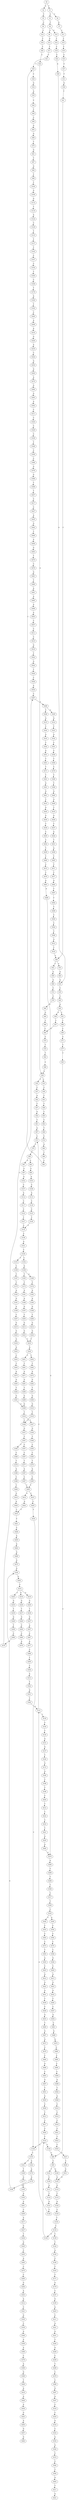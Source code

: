 strict digraph  {
	S0 -> S1 [ label = T ];
	S0 -> S2 [ label = G ];
	S1 -> S3 [ label = C ];
	S1 -> S4 [ label = T ];
	S2 -> S5 [ label = T ];
	S3 -> S6 [ label = T ];
	S4 -> S7 [ label = A ];
	S5 -> S8 [ label = C ];
	S6 -> S9 [ label = C ];
	S6 -> S10 [ label = G ];
	S7 -> S11 [ label = C ];
	S8 -> S12 [ label = C ];
	S9 -> S13 [ label = A ];
	S10 -> S14 [ label = T ];
	S11 -> S15 [ label = T ];
	S12 -> S16 [ label = T ];
	S13 -> S17 [ label = T ];
	S14 -> S18 [ label = C ];
	S15 -> S19 [ label = T ];
	S16 -> S20 [ label = T ];
	S17 -> S21 [ label = C ];
	S18 -> S22 [ label = C ];
	S19 -> S23 [ label = C ];
	S20 -> S24 [ label = C ];
	S21 -> S25 [ label = T ];
	S22 -> S26 [ label = A ];
	S23 -> S27 [ label = C ];
	S24 -> S28 [ label = A ];
	S25 -> S29 [ label = C ];
	S26 -> S30 [ label = A ];
	S27 -> S31 [ label = T ];
	S28 -> S32 [ label = T ];
	S28 -> S33 [ label = C ];
	S29 -> S34 [ label = G ];
	S30 -> S35 [ label = C ];
	S31 -> S36 [ label = G ];
	S32 -> S37 [ label = C ];
	S33 -> S38 [ label = C ];
	S34 -> S39 [ label = A ];
	S35 -> S40 [ label = C ];
	S36 -> S41 [ label = T ];
	S37 -> S42 [ label = A ];
	S38 -> S43 [ label = T ];
	S39 -> S44 [ label = C ];
	S40 -> S45 [ label = A ];
	S41 -> S46 [ label = C ];
	S42 -> S47 [ label = T ];
	S43 -> S48 [ label = T ];
	S44 -> S49 [ label = T ];
	S45 -> S50 [ label = G ];
	S45 -> S51 [ label = C ];
	S46 -> S52 [ label = T ];
	S46 -> S53 [ label = C ];
	S47 -> S54 [ label = G ];
	S48 -> S55 [ label = T ];
	S49 -> S56 [ label = C ];
	S50 -> S57 [ label = T ];
	S51 -> S58 [ label = T ];
	S52 -> S59 [ label = A ];
	S53 -> S60 [ label = A ];
	S54 -> S61 [ label = T ];
	S55 -> S62 [ label = C ];
	S56 -> S63 [ label = G ];
	S57 -> S64 [ label = C ];
	S58 -> S65 [ label = C ];
	S59 -> S66 [ label = A ];
	S60 -> S30 [ label = A ];
	S61 -> S67 [ label = A ];
	S62 -> S68 [ label = T ];
	S63 -> S69 [ label = G ];
	S64 -> S70 [ label = C ];
	S65 -> S71 [ label = C ];
	S66 -> S72 [ label = C ];
	S67 -> S73 [ label = C ];
	S68 -> S74 [ label = C ];
	S69 -> S75 [ label = T ];
	S70 -> S76 [ label = T ];
	S71 -> S77 [ label = T ];
	S72 -> S78 [ label = C ];
	S73 -> S79 [ label = C ];
	S74 -> S80 [ label = A ];
	S75 -> S81 [ label = G ];
	S76 -> S82 [ label = T ];
	S77 -> S83 [ label = T ];
	S78 -> S84 [ label = A ];
	S79 -> S85 [ label = C ];
	S80 -> S86 [ label = T ];
	S81 -> S87 [ label = T ];
	S82 -> S88 [ label = C ];
	S83 -> S89 [ label = C ];
	S84 -> S90 [ label = G ];
	S85 -> S91 [ label = G ];
	S85 -> S92 [ label = C ];
	S86 -> S93 [ label = C ];
	S87 -> S94 [ label = G ];
	S88 -> S28 [ label = A ];
	S89 -> S95 [ label = C ];
	S90 -> S96 [ label = T ];
	S91 -> S97 [ label = C ];
	S92 -> S98 [ label = C ];
	S93 -> S25 [ label = T ];
	S94 -> S99 [ label = T ];
	S95 -> S100 [ label = G ];
	S95 -> S101 [ label = T ];
	S96 -> S64 [ label = C ];
	S97 -> S102 [ label = A ];
	S98 -> S103 [ label = A ];
	S99 -> S104 [ label = T ];
	S100 -> S105 [ label = G ];
	S101 -> S106 [ label = C ];
	S102 -> S107 [ label = C ];
	S103 -> S108 [ label = C ];
	S104 -> S109 [ label = G ];
	S105 -> S110 [ label = G ];
	S106 -> S111 [ label = A ];
	S107 -> S112 [ label = A ];
	S108 -> S113 [ label = A ];
	S109 -> S114 [ label = G ];
	S110 -> S115 [ label = T ];
	S111 -> S116 [ label = T ];
	S112 -> S117 [ label = C ];
	S113 -> S118 [ label = C ];
	S114 -> S119 [ label = T ];
	S115 -> S120 [ label = A ];
	S116 -> S121 [ label = G ];
	S117 -> S122 [ label = C ];
	S118 -> S123 [ label = C ];
	S119 -> S124 [ label = A ];
	S120 -> S125 [ label = C ];
	S121 -> S126 [ label = T ];
	S122 -> S127 [ label = T ];
	S123 -> S128 [ label = T ];
	S124 -> S129 [ label = C ];
	S125 -> S130 [ label = T ];
	S126 -> S131 [ label = A ];
	S127 -> S132 [ label = C ];
	S128 -> S132 [ label = C ];
	S129 -> S133 [ label = T ];
	S130 -> S134 [ label = C ];
	S131 -> S135 [ label = T ];
	S131 -> S73 [ label = C ];
	S132 -> S136 [ label = C ];
	S133 -> S137 [ label = T ];
	S134 -> S138 [ label = C ];
	S134 -> S139 [ label = T ];
	S135 -> S140 [ label = C ];
	S136 -> S141 [ label = A ];
	S137 -> S142 [ label = T ];
	S138 -> S143 [ label = T ];
	S139 -> S144 [ label = T ];
	S140 -> S145 [ label = T ];
	S141 -> S146 [ label = C ];
	S142 -> S147 [ label = C ];
	S143 -> S148 [ label = C ];
	S143 -> S149 [ label = T ];
	S144 -> S150 [ label = A ];
	S145 -> S151 [ label = A ];
	S146 -> S152 [ label = C ];
	S146 -> S153 [ label = T ];
	S147 -> S154 [ label = C ];
	S148 -> S155 [ label = C ];
	S149 -> S89 [ label = C ];
	S150 -> S156 [ label = C ];
	S151 -> S157 [ label = G ];
	S152 -> S158 [ label = G ];
	S153 -> S159 [ label = C ];
	S154 -> S160 [ label = T ];
	S155 -> S161 [ label = T ];
	S155 -> S162 [ label = A ];
	S156 -> S163 [ label = T ];
	S157 -> S164 [ label = T ];
	S158 -> S165 [ label = T ];
	S158 -> S166 [ label = A ];
	S159 -> S167 [ label = T ];
	S160 -> S168 [ label = C ];
	S161 -> S169 [ label = T ];
	S162 -> S170 [ label = A ];
	S163 -> S171 [ label = T ];
	S164 -> S172 [ label = G ];
	S165 -> S173 [ label = T ];
	S166 -> S174 [ label = T ];
	S167 -> S175 [ label = T ];
	S168 -> S176 [ label = T ];
	S169 -> S177 [ label = G ];
	S170 -> S178 [ label = G ];
	S171 -> S179 [ label = A ];
	S172 -> S180 [ label = A ];
	S173 -> S181 [ label = A ];
	S174 -> S182 [ label = A ];
	S175 -> S183 [ label = A ];
	S176 -> S184 [ label = A ];
	S177 -> S185 [ label = C ];
	S178 -> S186 [ label = G ];
	S179 -> S187 [ label = C ];
	S180 -> S188 [ label = T ];
	S181 -> S189 [ label = A ];
	S182 -> S190 [ label = A ];
	S183 -> S191 [ label = G ];
	S184 -> S192 [ label = T ];
	S185 -> S193 [ label = A ];
	S186 -> S194 [ label = G ];
	S187 -> S195 [ label = G ];
	S188 -> S196 [ label = T ];
	S189 -> S197 [ label = G ];
	S190 -> S198 [ label = G ];
	S191 -> S199 [ label = A ];
	S192 -> S200 [ label = C ];
	S193 -> S201 [ label = A ];
	S194 -> S202 [ label = G ];
	S195 -> S203 [ label = A ];
	S196 -> S204 [ label = C ];
	S197 -> S205 [ label = T ];
	S198 -> S206 [ label = T ];
	S199 -> S207 [ label = C ];
	S200 -> S208 [ label = A ];
	S201 -> S209 [ label = C ];
	S202 -> S210 [ label = T ];
	S203 -> S211 [ label = C ];
	S204 -> S212 [ label = T ];
	S205 -> S213 [ label = G ];
	S206 -> S214 [ label = G ];
	S207 -> S215 [ label = G ];
	S208 -> S216 [ label = A ];
	S209 -> S217 [ label = A ];
	S210 -> S218 [ label = A ];
	S210 -> S219 [ label = G ];
	S210 -> S220 [ label = C ];
	S211 -> S221 [ label = A ];
	S212 -> S222 [ label = T ];
	S213 -> S223 [ label = G ];
	S214 -> S224 [ label = G ];
	S215 -> S225 [ label = G ];
	S216 -> S226 [ label = G ];
	S217 -> S227 [ label = G ];
	S218 -> S228 [ label = G ];
	S219 -> S229 [ label = G ];
	S220 -> S230 [ label = G ];
	S221 -> S231 [ label = G ];
	S222 -> S232 [ label = C ];
	S223 -> S233 [ label = T ];
	S224 -> S233 [ label = T ];
	S225 -> S234 [ label = G ];
	S226 -> S235 [ label = A ];
	S227 -> S236 [ label = T ];
	S228 -> S237 [ label = T ];
	S229 -> S238 [ label = T ];
	S230 -> S239 [ label = T ];
	S231 -> S240 [ label = T ];
	S232 -> S241 [ label = T ];
	S233 -> S242 [ label = A ];
	S234 -> S243 [ label = A ];
	S235 -> S244 [ label = C ];
	S236 -> S245 [ label = G ];
	S237 -> S246 [ label = G ];
	S238 -> S247 [ label = G ];
	S239 -> S248 [ label = G ];
	S240 -> S249 [ label = G ];
	S241 -> S250 [ label = A ];
	S242 -> S251 [ label = C ];
	S242 -> S252 [ label = T ];
	S243 -> S253 [ label = C ];
	S244 -> S254 [ label = G ];
	S245 -> S255 [ label = C ];
	S246 -> S256 [ label = C ];
	S247 -> S257 [ label = A ];
	S248 -> S258 [ label = T ];
	S249 -> S259 [ label = C ];
	S250 -> S260 [ label = A ];
	S251 -> S261 [ label = T ];
	S252 -> S262 [ label = T ];
	S253 -> S263 [ label = T ];
	S254 -> S264 [ label = G ];
	S255 -> S265 [ label = A ];
	S256 -> S266 [ label = C ];
	S257 -> S267 [ label = C ];
	S258 -> S268 [ label = C ];
	S259 -> S269 [ label = T ];
	S260 -> S270 [ label = G ];
	S261 -> S271 [ label = A ];
	S262 -> S272 [ label = A ];
	S263 -> S273 [ label = A ];
	S264 -> S274 [ label = A ];
	S265 -> S275 [ label = C ];
	S266 -> S276 [ label = A ];
	S267 -> S277 [ label = A ];
	S268 -> S278 [ label = A ];
	S269 -> S279 [ label = C ];
	S270 -> S280 [ label = G ];
	S271 -> S281 [ label = G ];
	S272 -> S282 [ label = G ];
	S273 -> S283 [ label = G ];
	S274 -> S284 [ label = G ];
	S275 -> S285 [ label = C ];
	S277 -> S286 [ label = C ];
	S278 -> S287 [ label = C ];
	S279 -> S288 [ label = C ];
	S280 -> S289 [ label = T ];
	S281 -> S290 [ label = T ];
	S282 -> S291 [ label = T ];
	S283 -> S292 [ label = T ];
	S284 -> S293 [ label = G ];
	S285 -> S294 [ label = G ];
	S286 -> S295 [ label = T ];
	S287 -> S296 [ label = T ];
	S288 -> S297 [ label = G ];
	S289 -> S298 [ label = T ];
	S290 -> S299 [ label = G ];
	S291 -> S300 [ label = G ];
	S292 -> S301 [ label = G ];
	S293 -> S302 [ label = A ];
	S294 -> S303 [ label = A ];
	S295 -> S304 [ label = C ];
	S296 -> S305 [ label = G ];
	S296 -> S306 [ label = C ];
	S297 -> S307 [ label = A ];
	S298 -> S308 [ label = T ];
	S299 -> S309 [ label = G ];
	S300 -> S310 [ label = G ];
	S301 -> S309 [ label = G ];
	S302 -> S311 [ label = C ];
	S303 -> S312 [ label = A ];
	S304 -> S313 [ label = A ];
	S305 -> S314 [ label = G ];
	S306 -> S315 [ label = G ];
	S307 -> S316 [ label = C ];
	S308 -> S317 [ label = C ];
	S309 -> S318 [ label = T ];
	S310 -> S319 [ label = T ];
	S311 -> S320 [ label = C ];
	S312 -> S321 [ label = C ];
	S313 -> S322 [ label = T ];
	S314 -> S323 [ label = T ];
	S315 -> S324 [ label = T ];
	S316 -> S325 [ label = C ];
	S317 -> S326 [ label = T ];
	S318 -> S327 [ label = T ];
	S318 -> S328 [ label = C ];
	S319 -> S328 [ label = C ];
	S320 -> S329 [ label = C ];
	S321 -> S330 [ label = G ];
	S322 -> S331 [ label = G ];
	S323 -> S332 [ label = A ];
	S324 -> S333 [ label = G ];
	S325 -> S334 [ label = G ];
	S326 -> S335 [ label = C ];
	S327 -> S336 [ label = G ];
	S328 -> S337 [ label = G ];
	S329 -> S338 [ label = C ];
	S330 -> S339 [ label = C ];
	S331 -> S340 [ label = T ];
	S332 -> S341 [ label = C ];
	S333 -> S342 [ label = T ];
	S334 -> S343 [ label = C ];
	S335 -> S344 [ label = C ];
	S335 -> S345 [ label = A ];
	S336 -> S346 [ label = T ];
	S337 -> S347 [ label = T ];
	S338 -> S348 [ label = T ];
	S339 -> S349 [ label = A ];
	S340 -> S131 [ label = A ];
	S341 -> S350 [ label = C ];
	S342 -> S351 [ label = A ];
	S343 -> S352 [ label = A ];
	S344 -> S353 [ label = C ];
	S345 -> S354 [ label = C ];
	S346 -> S355 [ label = C ];
	S347 -> S356 [ label = T ];
	S347 -> S357 [ label = C ];
	S348 -> S358 [ label = C ];
	S349 -> S359 [ label = A ];
	S350 -> S360 [ label = T ];
	S351 -> S361 [ label = T ];
	S352 -> S362 [ label = A ];
	S353 -> S363 [ label = C ];
	S354 -> S364 [ label = C ];
	S355 -> S365 [ label = C ];
	S356 -> S366 [ label = C ];
	S357 -> S367 [ label = C ];
	S358 -> S368 [ label = C ];
	S359 -> S369 [ label = A ];
	S360 -> S370 [ label = C ];
	S361 -> S371 [ label = T ];
	S362 -> S372 [ label = C ];
	S363 -> S373 [ label = C ];
	S364 -> S374 [ label = C ];
	S365 -> S375 [ label = T ];
	S366 -> S376 [ label = T ];
	S367 -> S377 [ label = T ];
	S368 -> S378 [ label = G ];
	S369 -> S379 [ label = C ];
	S370 -> S380 [ label = T ];
	S371 -> S381 [ label = T ];
	S372 -> S382 [ label = C ];
	S373 -> S383 [ label = T ];
	S374 -> S384 [ label = C ];
	S375 -> S385 [ label = A ];
	S376 -> S386 [ label = A ];
	S377 -> S387 [ label = A ];
	S378 -> S388 [ label = G ];
	S379 -> S389 [ label = A ];
	S380 -> S390 [ label = T ];
	S381 -> S391 [ label = G ];
	S382 -> S392 [ label = T ];
	S383 -> S393 [ label = A ];
	S384 -> S394 [ label = G ];
	S385 -> S395 [ label = C ];
	S386 -> S396 [ label = C ];
	S387 -> S397 [ label = C ];
	S388 -> S398 [ label = T ];
	S389 -> S399 [ label = G ];
	S390 -> S400 [ label = G ];
	S391 -> S401 [ label = G ];
	S392 -> S402 [ label = G ];
	S393 -> S403 [ label = C ];
	S394 -> S404 [ label = C ];
	S395 -> S405 [ label = T ];
	S396 -> S406 [ label = T ];
	S397 -> S405 [ label = T ];
	S398 -> S407 [ label = T ];
	S399 -> S408 [ label = T ];
	S400 -> S409 [ label = G ];
	S401 -> S410 [ label = T ];
	S402 -> S411 [ label = T ];
	S403 -> S412 [ label = A ];
	S404 -> S413 [ label = A ];
	S405 -> S414 [ label = G ];
	S405 -> S415 [ label = C ];
	S406 -> S416 [ label = G ];
	S407 -> S417 [ label = C ];
	S408 -> S418 [ label = A ];
	S409 -> S419 [ label = T ];
	S410 -> S420 [ label = G ];
	S411 -> S421 [ label = A ];
	S412 -> S422 [ label = G ];
	S413 -> S423 [ label = G ];
	S414 -> S424 [ label = A ];
	S415 -> S425 [ label = C ];
	S416 -> S426 [ label = A ];
	S417 -> S427 [ label = C ];
	S418 -> S428 [ label = A ];
	S419 -> S429 [ label = G ];
	S420 -> S430 [ label = G ];
	S422 -> S431 [ label = A ];
	S423 -> S432 [ label = G ];
	S424 -> S433 [ label = T ];
	S425 -> S434 [ label = T ];
	S426 -> S433 [ label = T ];
	S427 -> S435 [ label = A ];
	S428 -> S436 [ label = A ];
	S429 -> S437 [ label = T ];
	S430 -> S438 [ label = T ];
	S431 -> S439 [ label = T ];
	S432 -> S440 [ label = T ];
	S433 -> S441 [ label = C ];
	S434 -> S148 [ label = C ];
	S435 -> S442 [ label = G ];
	S436 -> S443 [ label = G ];
	S437 -> S444 [ label = A ];
	S438 -> S445 [ label = C ];
	S439 -> S446 [ label = C ];
	S440 -> S447 [ label = C ];
	S441 -> S448 [ label = C ];
	S442 -> S449 [ label = T ];
	S443 -> S450 [ label = A ];
	S444 -> S451 [ label = T ];
	S445 -> S452 [ label = C ];
	S446 -> S453 [ label = G ];
	S447 -> S454 [ label = G ];
	S448 -> S455 [ label = A ];
	S449 -> S456 [ label = A ];
	S450 -> S457 [ label = G ];
	S451 -> S458 [ label = A ];
	S452 -> S459 [ label = T ];
	S453 -> S460 [ label = T ];
	S454 -> S461 [ label = C ];
	S455 -> S462 [ label = A ];
	S456 -> S463 [ label = G ];
	S457 -> S464 [ label = G ];
	S458 -> S465 [ label = T ];
	S459 -> S466 [ label = T ];
	S460 -> S467 [ label = G ];
	S461 -> S468 [ label = G ];
	S462 -> S469 [ label = G ];
	S463 -> S470 [ label = T ];
	S465 -> S471 [ label = T ];
	S466 -> S472 [ label = C ];
	S467 -> S473 [ label = A ];
	S468 -> S474 [ label = A ];
	S469 -> S475 [ label = G ];
	S470 -> S476 [ label = C ];
	S471 -> S477 [ label = T ];
	S472 -> S478 [ label = T ];
	S473 -> S479 [ label = C ];
	S474 -> S480 [ label = C ];
	S475 -> S194 [ label = G ];
	S476 -> S481 [ label = G ];
	S477 -> S482 [ label = A ];
	S478 -> S483 [ label = A ];
	S479 -> S484 [ label = C ];
	S480 -> S485 [ label = C ];
	S481 -> S486 [ label = T ];
	S482 -> S487 [ label = T ];
	S483 -> S488 [ label = A ];
	S484 -> S489 [ label = A ];
	S485 -> S490 [ label = C ];
	S486 -> S491 [ label = A ];
	S487 -> S492 [ label = T ];
	S488 -> S270 [ label = G ];
	S489 -> S493 [ label = C ];
	S490 -> S494 [ label = C ];
	S491 -> S495 [ label = A ];
	S492 -> S496 [ label = T ];
	S493 -> S497 [ label = G ];
	S494 -> S498 [ label = G ];
	S495 -> S499 [ label = A ];
	S496 -> S500 [ label = C ];
	S497 -> S501 [ label = T ];
	S498 -> S502 [ label = T ];
	S499 -> S503 [ label = A ];
	S500 -> S504 [ label = C ];
	S501 -> S505 [ label = A ];
	S502 -> S506 [ label = A ];
	S503 -> S507 [ label = C ];
	S504 -> S508 [ label = T ];
	S505 -> S509 [ label = C ];
	S506 -> S510 [ label = C ];
	S507 -> S511 [ label = C ];
	S508 -> S512 [ label = G ];
	S509 -> S513 [ label = T ];
	S510 -> S514 [ label = C ];
	S511 -> S515 [ label = C ];
	S512 -> S516 [ label = T ];
	S513 -> S517 [ label = C ];
	S514 -> S518 [ label = C ];
	S515 -> S519 [ label = G ];
	S516 -> S46 [ label = C ];
	S517 -> S520 [ label = C ];
	S518 -> S521 [ label = C ];
	S519 -> S522 [ label = T ];
	S520 -> S143 [ label = T ];
	S521 -> S523 [ label = T ];
	S522 -> S524 [ label = G ];
	S523 -> S525 [ label = T ];
	S524 -> S526 [ label = T ];
	S525 -> S527 [ label = C ];
	S526 -> S528 [ label = C ];
	S527 -> S529 [ label = C ];
	S528 -> S530 [ label = A ];
	S529 -> S531 [ label = G ];
	S530 -> S287 [ label = C ];
	S531 -> S105 [ label = G ];
}
